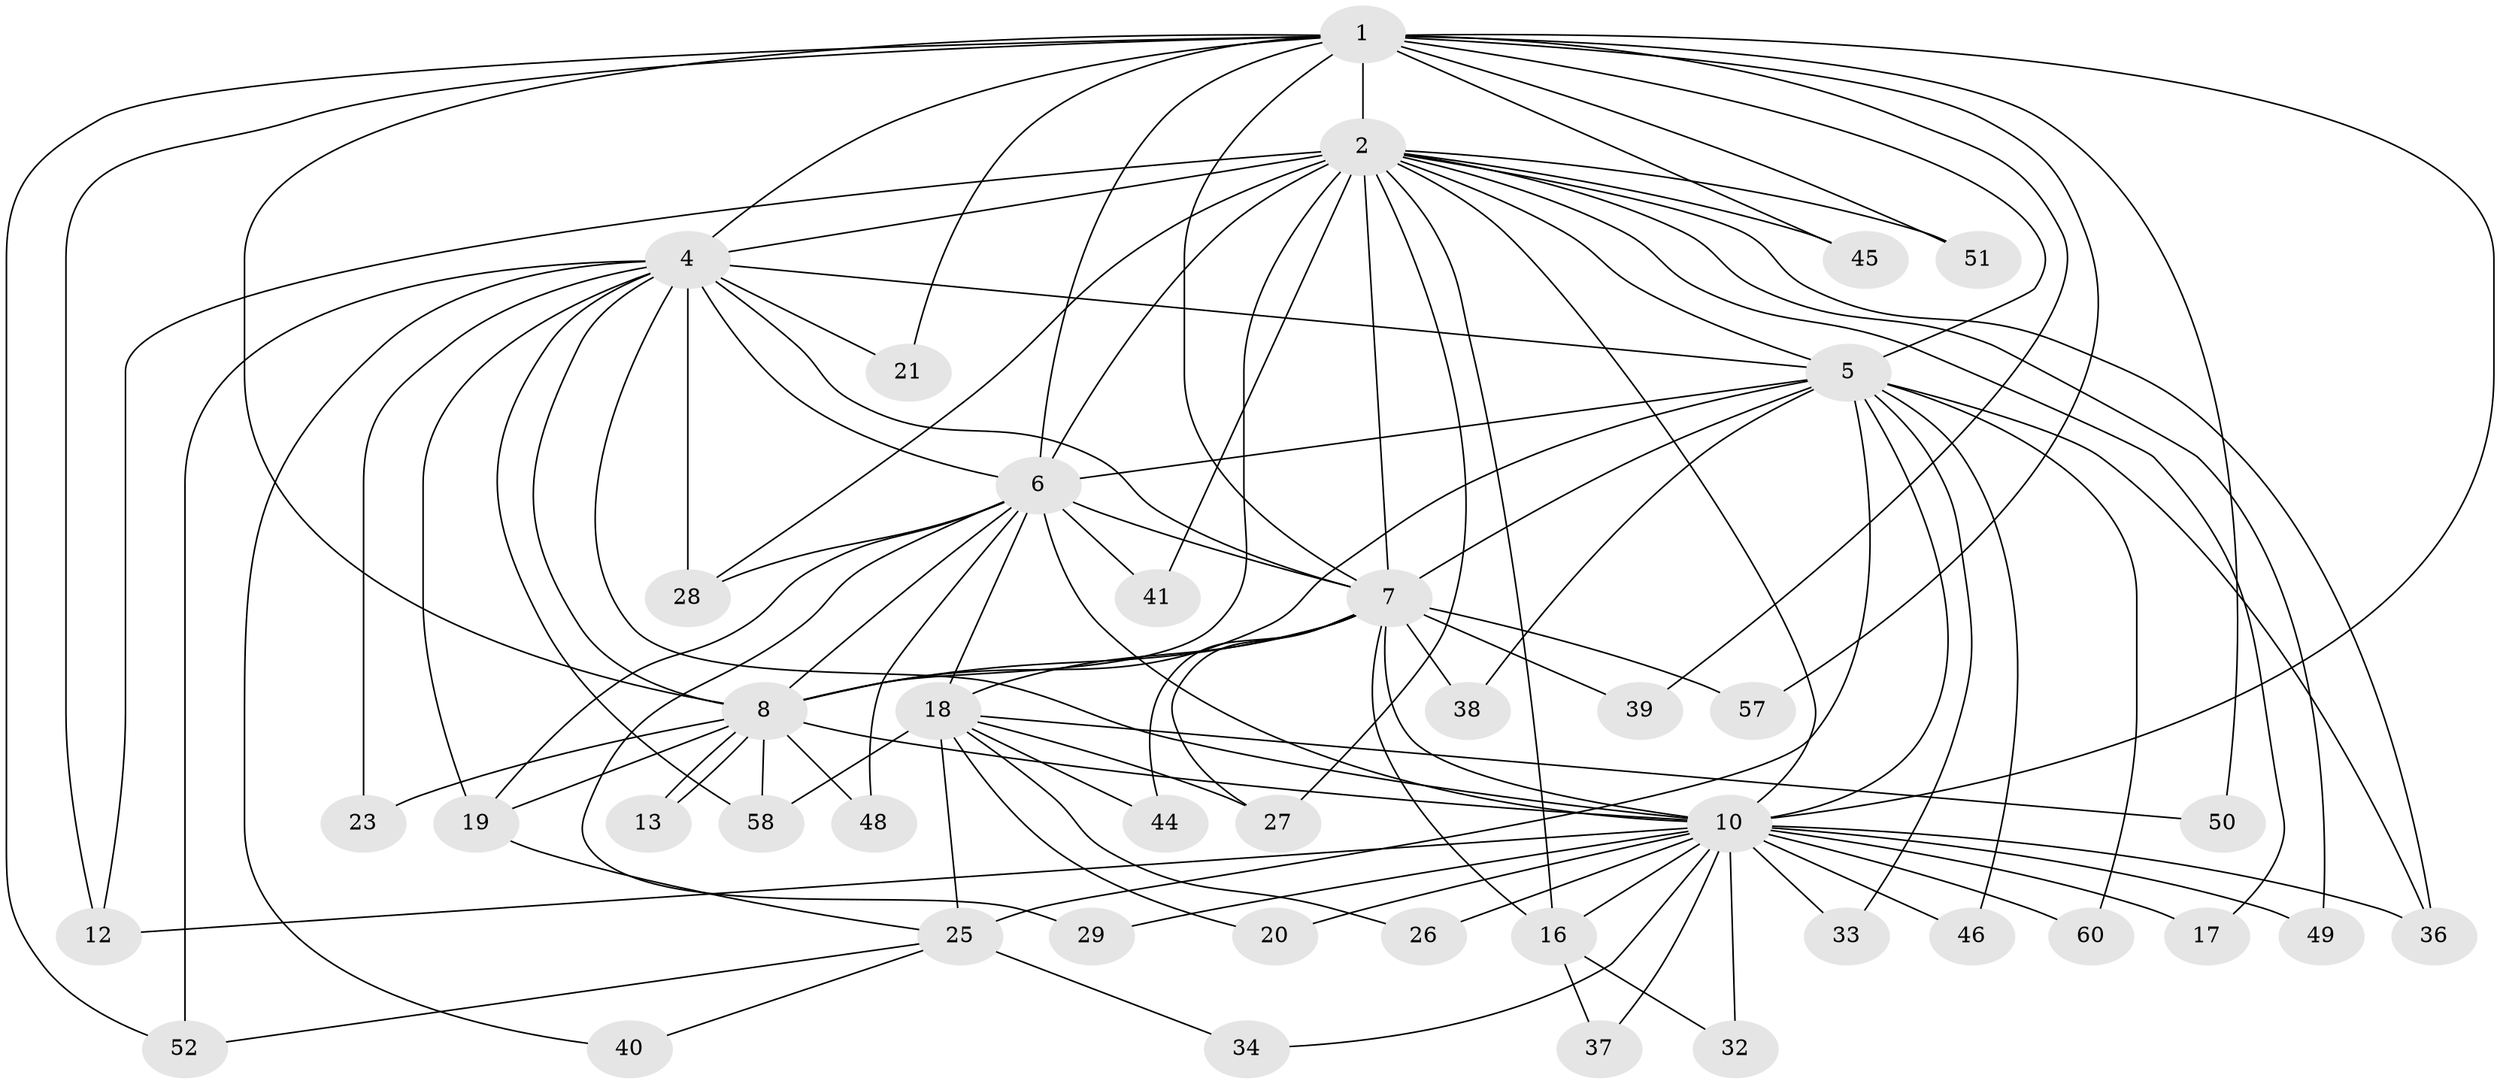 // original degree distribution, {15: 0.01639344262295082, 12: 0.01639344262295082, 13: 0.01639344262295082, 16: 0.06557377049180328, 17: 0.01639344262295082, 18: 0.01639344262295082, 26: 0.01639344262295082, 2: 0.6065573770491803, 3: 0.16393442622950818, 5: 0.01639344262295082, 10: 0.01639344262295082, 4: 0.01639344262295082, 6: 0.01639344262295082}
// Generated by graph-tools (version 1.1) at 2025/11/02/27/25 16:11:05]
// undirected, 42 vertices, 105 edges
graph export_dot {
graph [start="1"]
  node [color=gray90,style=filled];
  1 [super="+3"];
  2 [super="+9"];
  4 [super="+24"];
  5 [super="+43"];
  6 [super="+55"];
  7 [super="+15"];
  8 [super="+11"];
  10 [super="+14"];
  12 [super="+22"];
  13;
  16 [super="+47"];
  17;
  18 [super="+42"];
  19 [super="+35"];
  20;
  21;
  23;
  25 [super="+30"];
  26;
  27 [super="+31"];
  28;
  29;
  32;
  33;
  34;
  36 [super="+61"];
  37;
  38;
  39;
  40;
  41 [super="+53"];
  44;
  45 [super="+56"];
  46;
  48;
  49;
  50;
  51;
  52 [super="+54"];
  57;
  58 [super="+59"];
  60;
  1 -- 2 [weight=4];
  1 -- 4 [weight=2];
  1 -- 5 [weight=3];
  1 -- 6 [weight=2];
  1 -- 7 [weight=3];
  1 -- 8 [weight=2];
  1 -- 10 [weight=2];
  1 -- 12;
  1 -- 21;
  1 -- 45;
  1 -- 50;
  1 -- 51;
  1 -- 57;
  1 -- 39;
  1 -- 52;
  2 -- 4 [weight=2];
  2 -- 5 [weight=2];
  2 -- 6 [weight=2];
  2 -- 7 [weight=2];
  2 -- 8 [weight=3];
  2 -- 10 [weight=2];
  2 -- 28;
  2 -- 45 [weight=2];
  2 -- 36;
  2 -- 41;
  2 -- 16;
  2 -- 17;
  2 -- 49;
  2 -- 51;
  2 -- 12;
  2 -- 27;
  4 -- 5;
  4 -- 6;
  4 -- 7;
  4 -- 8;
  4 -- 10 [weight=2];
  4 -- 19;
  4 -- 21;
  4 -- 23;
  4 -- 28;
  4 -- 52;
  4 -- 40;
  4 -- 58;
  5 -- 6;
  5 -- 7;
  5 -- 8;
  5 -- 10;
  5 -- 33;
  5 -- 38;
  5 -- 46;
  5 -- 60;
  5 -- 25;
  5 -- 36;
  6 -- 7;
  6 -- 8;
  6 -- 10;
  6 -- 18;
  6 -- 29;
  6 -- 41 [weight=2];
  6 -- 48;
  6 -- 19;
  6 -- 28;
  7 -- 8;
  7 -- 10;
  7 -- 16;
  7 -- 18;
  7 -- 27;
  7 -- 38;
  7 -- 39;
  7 -- 44;
  7 -- 57;
  8 -- 10;
  8 -- 13;
  8 -- 13;
  8 -- 19;
  8 -- 23;
  8 -- 48;
  8 -- 58;
  10 -- 12;
  10 -- 17;
  10 -- 20;
  10 -- 26;
  10 -- 29;
  10 -- 32;
  10 -- 33;
  10 -- 34;
  10 -- 36;
  10 -- 37;
  10 -- 46;
  10 -- 49;
  10 -- 60;
  10 -- 16;
  16 -- 32;
  16 -- 37;
  18 -- 20;
  18 -- 25 [weight=2];
  18 -- 26;
  18 -- 27;
  18 -- 44;
  18 -- 50;
  18 -- 58;
  19 -- 25;
  25 -- 34;
  25 -- 52;
  25 -- 40;
}
